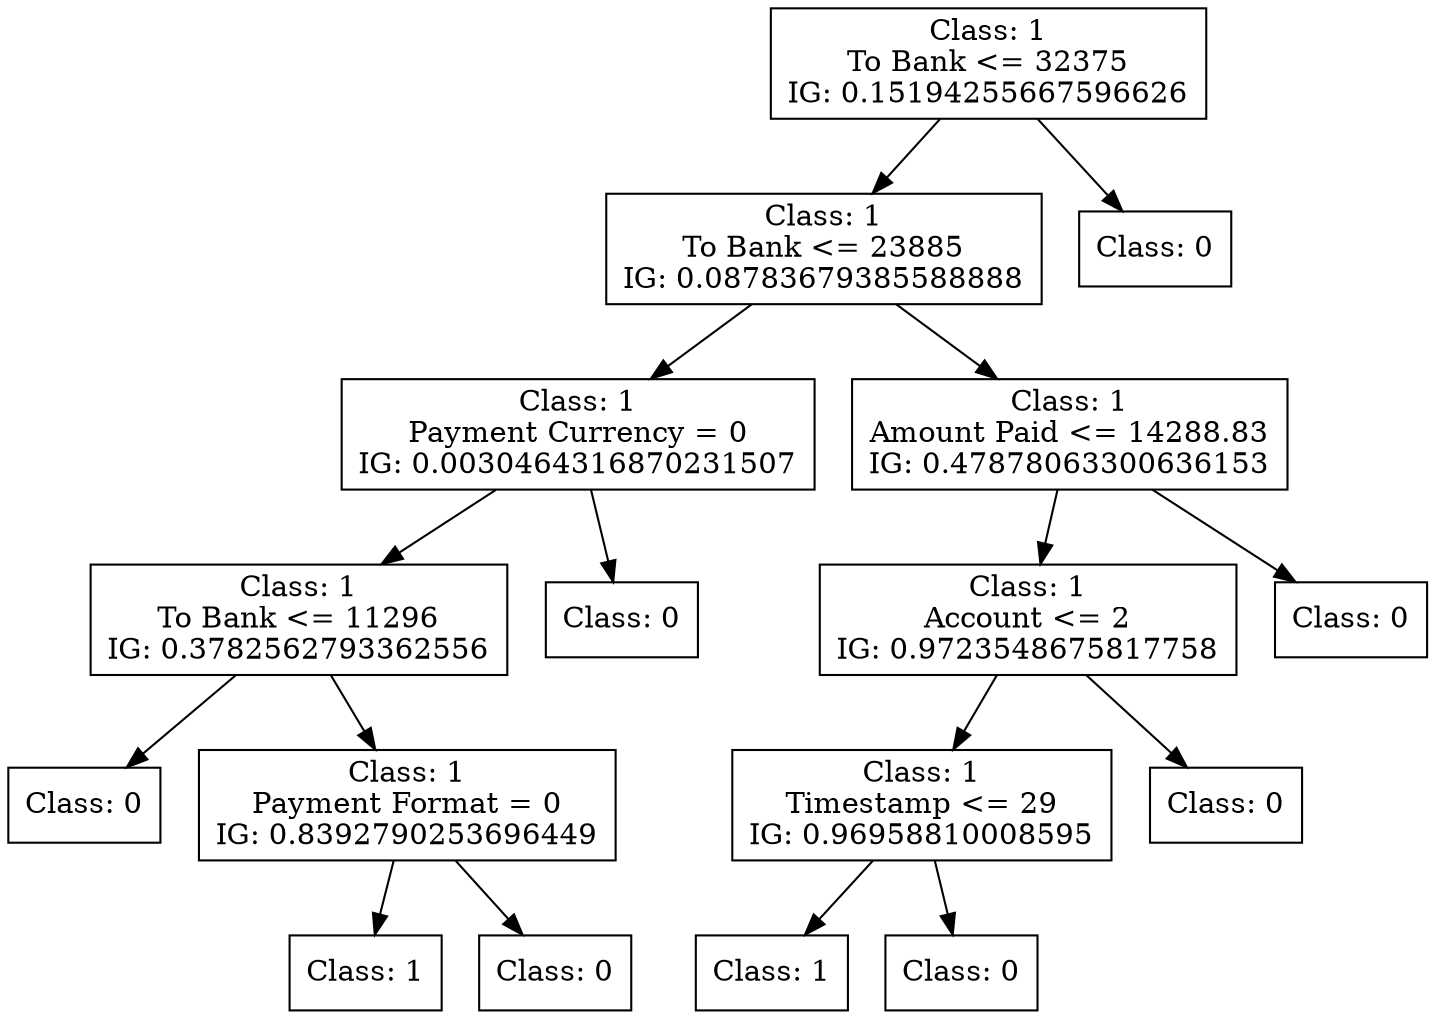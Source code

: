 digraph DecisionTree {
	rankdir=TD;
	node [shape=box];
	140126949501600 [label="Class: 1
To Bank <= 32375
IG: 0.15194255667596626"];
	140126939477376 [label="Class: 1
To Bank <= 23885
IG: 0.08783679385588888"];
	140126949501600 -> 140126939477376;
	140126939477568 [label="Class: 1
Payment Currency = 0
IG: 0.0030464316870231507"];
	140126939477376 -> 140126939477568;
	140126939479920 [label="Class: 1
To Bank <= 11296
IG: 0.3782562793362556"];
	140126939477568 -> 140126939479920;
	140126939479152 [label="Class: 0
"];
	140126939479920 -> 140126939479152;
	140126949504816 [label="Class: 1
Payment Format = 0
IG: 0.8392790253696449"];
	140126939479920 -> 140126949504816;
	140126939478864 [label="Class: 1
"];
	140126949504816 -> 140126939478864;
	140126939479440 [label="Class: 0
"];
	140126949504816 -> 140126939479440;
	140126939476992 [label="Class: 0
"];
	140126939477568 -> 140126939476992;
	140126939478528 [label="Class: 1
Amount Paid <= 14288.83
IG: 0.47878063300636153"];
	140126939477376 -> 140126939478528;
	140126939477856 [label="Class: 1
Account <= 2
IG: 0.9723548675817758"];
	140126939478528 -> 140126939477856;
	140126592056912 [label="Class: 1
Timestamp <= 29
IG: 0.96958810008595"];
	140126939477856 -> 140126592056912;
	140126592054992 [label="Class: 1
"];
	140126592056912 -> 140126592054992;
	140126592056432 [label="Class: 0
"];
	140126592056912 -> 140126592056432;
	140126592050960 [label="Class: 0
"];
	140126939477856 -> 140126592050960;
	140126939478240 [label="Class: 0
"];
	140126939478528 -> 140126939478240;
	140126939479872 [label="Class: 0
"];
	140126949501600 -> 140126939479872;
}
